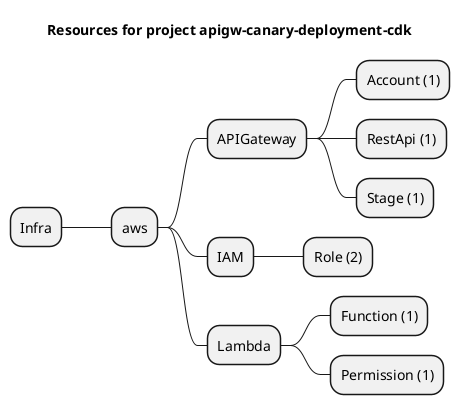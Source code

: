 @startmindmap
title Resources for project apigw-canary-deployment-cdk
skinparam monochrome true
+ Infra
++ aws
+++ APIGateway
++++ Account (1)
++++ RestApi (1)
++++ Stage (1)
+++ IAM
++++ Role (2)
+++ Lambda
++++ Function (1)
++++ Permission (1)
@endmindmap